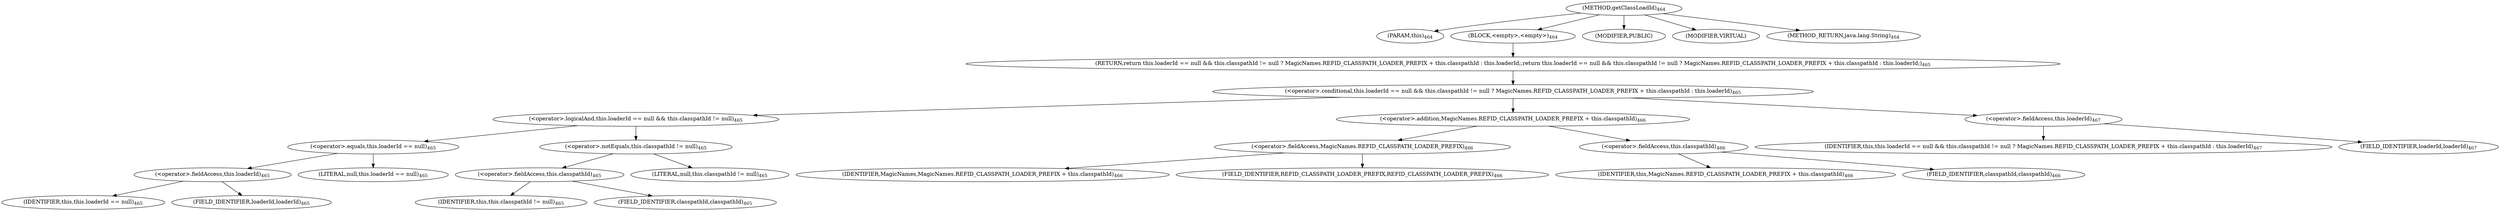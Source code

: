 digraph "getClassLoadId" {  
"593" [label = <(METHOD,getClassLoadId)<SUB>464</SUB>> ]
"33" [label = <(PARAM,this)<SUB>464</SUB>> ]
"594" [label = <(BLOCK,&lt;empty&gt;,&lt;empty&gt;)<SUB>464</SUB>> ]
"595" [label = <(RETURN,return this.loaderId == null &amp;&amp; this.classpathId != null ? MagicNames.REFID_CLASSPATH_LOADER_PREFIX + this.classpathId : this.loaderId;,return this.loaderId == null &amp;&amp; this.classpathId != null ? MagicNames.REFID_CLASSPATH_LOADER_PREFIX + this.classpathId : this.loaderId;)<SUB>465</SUB>> ]
"596" [label = <(&lt;operator&gt;.conditional,this.loaderId == null &amp;&amp; this.classpathId != null ? MagicNames.REFID_CLASSPATH_LOADER_PREFIX + this.classpathId : this.loaderId)<SUB>465</SUB>> ]
"597" [label = <(&lt;operator&gt;.logicalAnd,this.loaderId == null &amp;&amp; this.classpathId != null)<SUB>465</SUB>> ]
"598" [label = <(&lt;operator&gt;.equals,this.loaderId == null)<SUB>465</SUB>> ]
"599" [label = <(&lt;operator&gt;.fieldAccess,this.loaderId)<SUB>465</SUB>> ]
"32" [label = <(IDENTIFIER,this,this.loaderId == null)<SUB>465</SUB>> ]
"600" [label = <(FIELD_IDENTIFIER,loaderId,loaderId)<SUB>465</SUB>> ]
"601" [label = <(LITERAL,null,this.loaderId == null)<SUB>465</SUB>> ]
"602" [label = <(&lt;operator&gt;.notEquals,this.classpathId != null)<SUB>465</SUB>> ]
"603" [label = <(&lt;operator&gt;.fieldAccess,this.classpathId)<SUB>465</SUB>> ]
"34" [label = <(IDENTIFIER,this,this.classpathId != null)<SUB>465</SUB>> ]
"604" [label = <(FIELD_IDENTIFIER,classpathId,classpathId)<SUB>465</SUB>> ]
"605" [label = <(LITERAL,null,this.classpathId != null)<SUB>465</SUB>> ]
"606" [label = <(&lt;operator&gt;.addition,MagicNames.REFID_CLASSPATH_LOADER_PREFIX + this.classpathId)<SUB>466</SUB>> ]
"607" [label = <(&lt;operator&gt;.fieldAccess,MagicNames.REFID_CLASSPATH_LOADER_PREFIX)<SUB>466</SUB>> ]
"608" [label = <(IDENTIFIER,MagicNames,MagicNames.REFID_CLASSPATH_LOADER_PREFIX + this.classpathId)<SUB>466</SUB>> ]
"609" [label = <(FIELD_IDENTIFIER,REFID_CLASSPATH_LOADER_PREFIX,REFID_CLASSPATH_LOADER_PREFIX)<SUB>466</SUB>> ]
"610" [label = <(&lt;operator&gt;.fieldAccess,this.classpathId)<SUB>466</SUB>> ]
"35" [label = <(IDENTIFIER,this,MagicNames.REFID_CLASSPATH_LOADER_PREFIX + this.classpathId)<SUB>466</SUB>> ]
"611" [label = <(FIELD_IDENTIFIER,classpathId,classpathId)<SUB>466</SUB>> ]
"612" [label = <(&lt;operator&gt;.fieldAccess,this.loaderId)<SUB>467</SUB>> ]
"36" [label = <(IDENTIFIER,this,this.loaderId == null &amp;&amp; this.classpathId != null ? MagicNames.REFID_CLASSPATH_LOADER_PREFIX + this.classpathId : this.loaderId)<SUB>467</SUB>> ]
"613" [label = <(FIELD_IDENTIFIER,loaderId,loaderId)<SUB>467</SUB>> ]
"614" [label = <(MODIFIER,PUBLIC)> ]
"615" [label = <(MODIFIER,VIRTUAL)> ]
"616" [label = <(METHOD_RETURN,java.lang.String)<SUB>464</SUB>> ]
  "593" -> "33" 
  "593" -> "594" 
  "593" -> "614" 
  "593" -> "615" 
  "593" -> "616" 
  "594" -> "595" 
  "595" -> "596" 
  "596" -> "597" 
  "596" -> "606" 
  "596" -> "612" 
  "597" -> "598" 
  "597" -> "602" 
  "598" -> "599" 
  "598" -> "601" 
  "599" -> "32" 
  "599" -> "600" 
  "602" -> "603" 
  "602" -> "605" 
  "603" -> "34" 
  "603" -> "604" 
  "606" -> "607" 
  "606" -> "610" 
  "607" -> "608" 
  "607" -> "609" 
  "610" -> "35" 
  "610" -> "611" 
  "612" -> "36" 
  "612" -> "613" 
}
